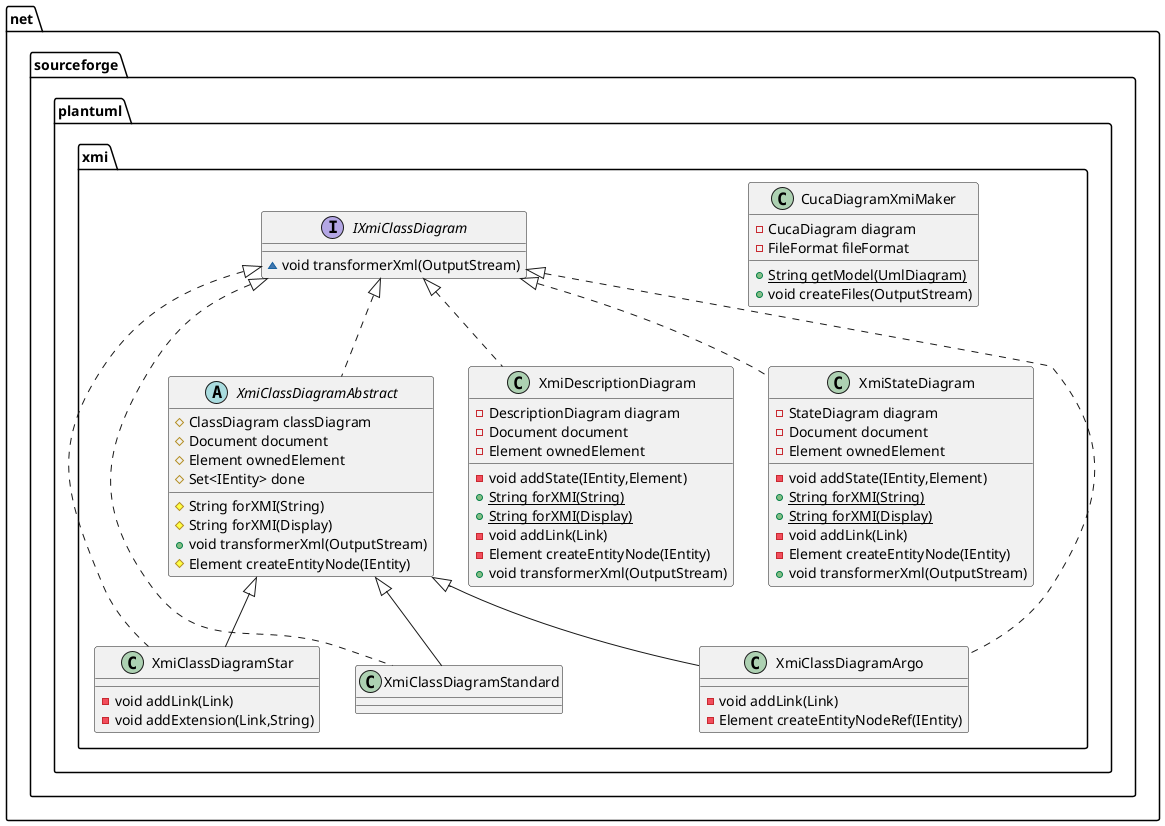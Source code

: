 @startuml
class net.sourceforge.plantuml.xmi.XmiClassDiagramStar {
- void addLink(Link)
- void addExtension(Link,String)
}
class net.sourceforge.plantuml.xmi.CucaDiagramXmiMaker {
- CucaDiagram diagram
- FileFormat fileFormat
+ {static} String getModel(UmlDiagram)
+ void createFiles(OutputStream)
}
class net.sourceforge.plantuml.xmi.XmiClassDiagramStandard {
}
abstract class net.sourceforge.plantuml.xmi.XmiClassDiagramAbstract {
# ClassDiagram classDiagram
# Document document
# Element ownedElement
# Set<IEntity> done
# String forXMI(String)
# String forXMI(Display)
+ void transformerXml(OutputStream)
# Element createEntityNode(IEntity)
}
class net.sourceforge.plantuml.xmi.XmiDescriptionDiagram {
- DescriptionDiagram diagram
- Document document
- Element ownedElement
- void addState(IEntity,Element)
+ {static} String forXMI(String)
+ {static} String forXMI(Display)
- void addLink(Link)
- Element createEntityNode(IEntity)
+ void transformerXml(OutputStream)
}
class net.sourceforge.plantuml.xmi.XmiStateDiagram {
- StateDiagram diagram
- Document document
- Element ownedElement
- void addState(IEntity,Element)
+ {static} String forXMI(String)
+ {static} String forXMI(Display)
- void addLink(Link)
- Element createEntityNode(IEntity)
+ void transformerXml(OutputStream)
}
class net.sourceforge.plantuml.xmi.XmiClassDiagramArgo {
- void addLink(Link)
- Element createEntityNodeRef(IEntity)
}
interface net.sourceforge.plantuml.xmi.IXmiClassDiagram {
~ void transformerXml(OutputStream)
}


net.sourceforge.plantuml.xmi.IXmiClassDiagram <|.. net.sourceforge.plantuml.xmi.XmiClassDiagramStar
net.sourceforge.plantuml.xmi.XmiClassDiagramAbstract <|-- net.sourceforge.plantuml.xmi.XmiClassDiagramStar
net.sourceforge.plantuml.xmi.IXmiClassDiagram <|.. net.sourceforge.plantuml.xmi.XmiClassDiagramStandard
net.sourceforge.plantuml.xmi.XmiClassDiagramAbstract <|-- net.sourceforge.plantuml.xmi.XmiClassDiagramStandard
net.sourceforge.plantuml.xmi.IXmiClassDiagram <|.. net.sourceforge.plantuml.xmi.XmiClassDiagramAbstract
net.sourceforge.plantuml.xmi.IXmiClassDiagram <|.. net.sourceforge.plantuml.xmi.XmiDescriptionDiagram
net.sourceforge.plantuml.xmi.IXmiClassDiagram <|.. net.sourceforge.plantuml.xmi.XmiStateDiagram
net.sourceforge.plantuml.xmi.IXmiClassDiagram <|.. net.sourceforge.plantuml.xmi.XmiClassDiagramArgo
net.sourceforge.plantuml.xmi.XmiClassDiagramAbstract <|-- net.sourceforge.plantuml.xmi.XmiClassDiagramArgo
@enduml